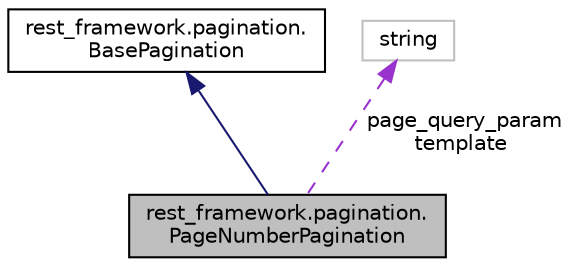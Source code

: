 digraph "rest_framework.pagination.PageNumberPagination"
{
 // LATEX_PDF_SIZE
  edge [fontname="Helvetica",fontsize="10",labelfontname="Helvetica",labelfontsize="10"];
  node [fontname="Helvetica",fontsize="10",shape=record];
  Node1 [label="rest_framework.pagination.\lPageNumberPagination",height=0.2,width=0.4,color="black", fillcolor="grey75", style="filled", fontcolor="black",tooltip=" "];
  Node2 -> Node1 [dir="back",color="midnightblue",fontsize="10",style="solid",fontname="Helvetica"];
  Node2 [label="rest_framework.pagination.\lBasePagination",height=0.2,width=0.4,color="black", fillcolor="white", style="filled",URL="$d7/d82/classrest__framework_1_1pagination_1_1_base_pagination.html",tooltip=" "];
  Node3 -> Node1 [dir="back",color="darkorchid3",fontsize="10",style="dashed",label=" page_query_param\ntemplate" ,fontname="Helvetica"];
  Node3 [label="string",height=0.2,width=0.4,color="grey75", fillcolor="white", style="filled",tooltip=" "];
}
